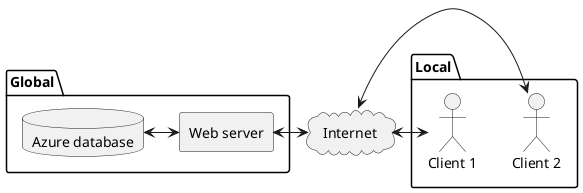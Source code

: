 ﻿@startuml

package "Global" {
    rectangle "Web server" as WebServer
    database "Azure database" as AzureDB
}


package "Local" {
    actor "Client 1" as Client1
    actor "Client 2" as Client2
}

cloud "Internet" as Internet

AzureDB<-> WebServer
WebServer <-> Internet
Internet <-> Client2
Internet <-> Client1

@enduml 